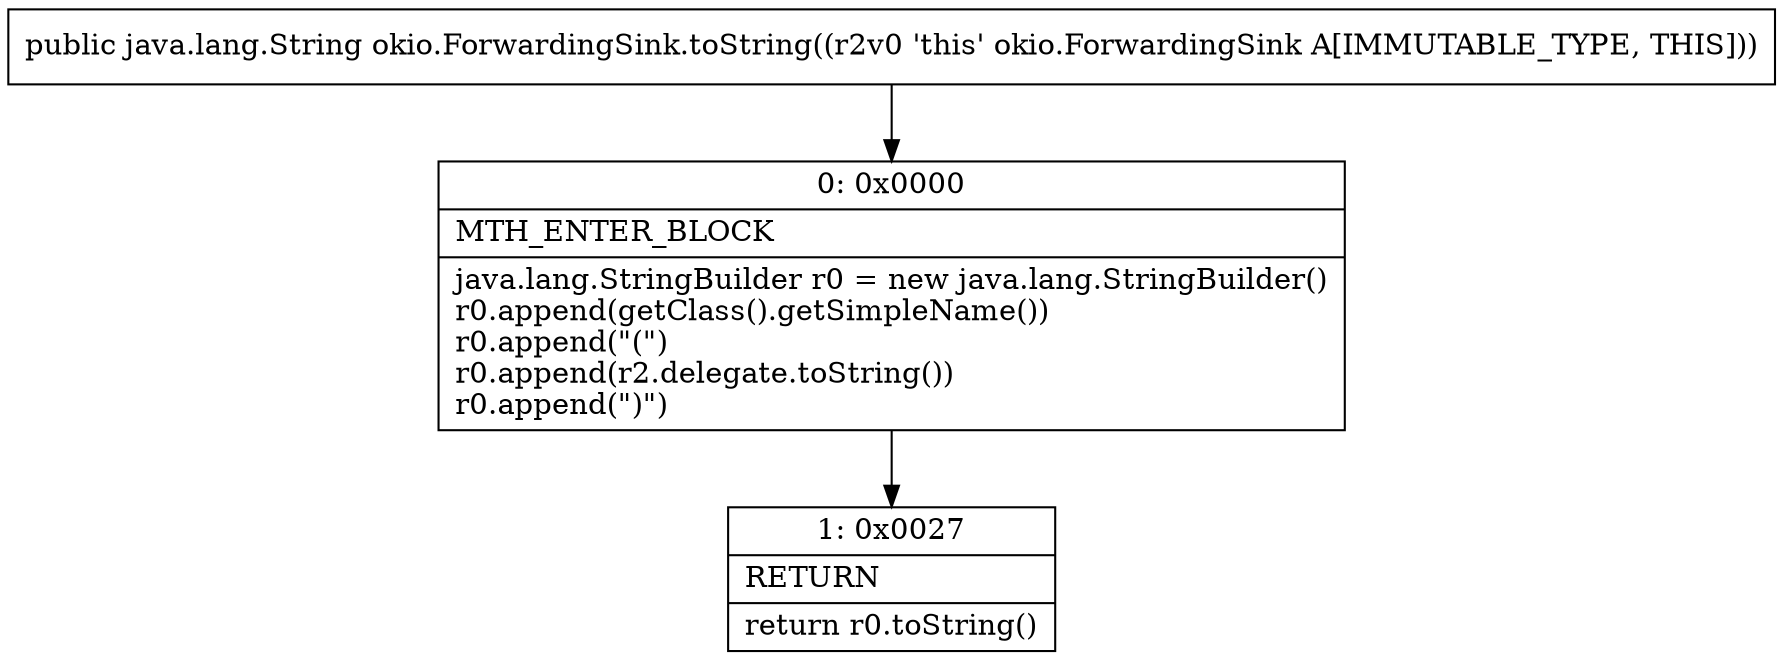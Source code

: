 digraph "CFG forokio.ForwardingSink.toString()Ljava\/lang\/String;" {
Node_0 [shape=record,label="{0\:\ 0x0000|MTH_ENTER_BLOCK\l|java.lang.StringBuilder r0 = new java.lang.StringBuilder()\lr0.append(getClass().getSimpleName())\lr0.append(\"(\")\lr0.append(r2.delegate.toString())\lr0.append(\")\")\l}"];
Node_1 [shape=record,label="{1\:\ 0x0027|RETURN\l|return r0.toString()\l}"];
MethodNode[shape=record,label="{public java.lang.String okio.ForwardingSink.toString((r2v0 'this' okio.ForwardingSink A[IMMUTABLE_TYPE, THIS])) }"];
MethodNode -> Node_0;
Node_0 -> Node_1;
}

